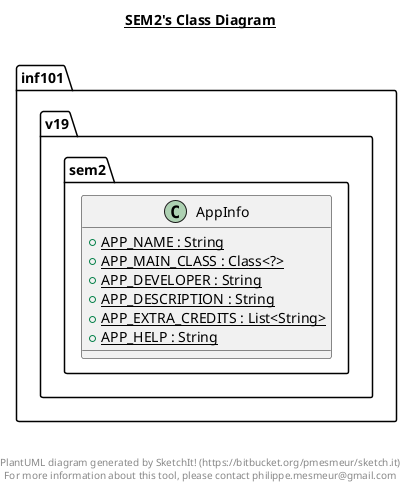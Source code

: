 @startuml

title __SEM2's Class Diagram__\n

  package inf101.v19.sem2 {
    class AppInfo {
        {static} + APP_NAME : String
        {static} + APP_MAIN_CLASS : Class<?>
        {static} + APP_DEVELOPER : String
        {static} + APP_DESCRIPTION : String
        {static} + APP_EXTRA_CREDITS : List<String>
        {static} + APP_HELP : String
    }
  }
  



right footer


PlantUML diagram generated by SketchIt! (https://bitbucket.org/pmesmeur/sketch.it)
For more information about this tool, please contact philippe.mesmeur@gmail.com
endfooter

@enduml
